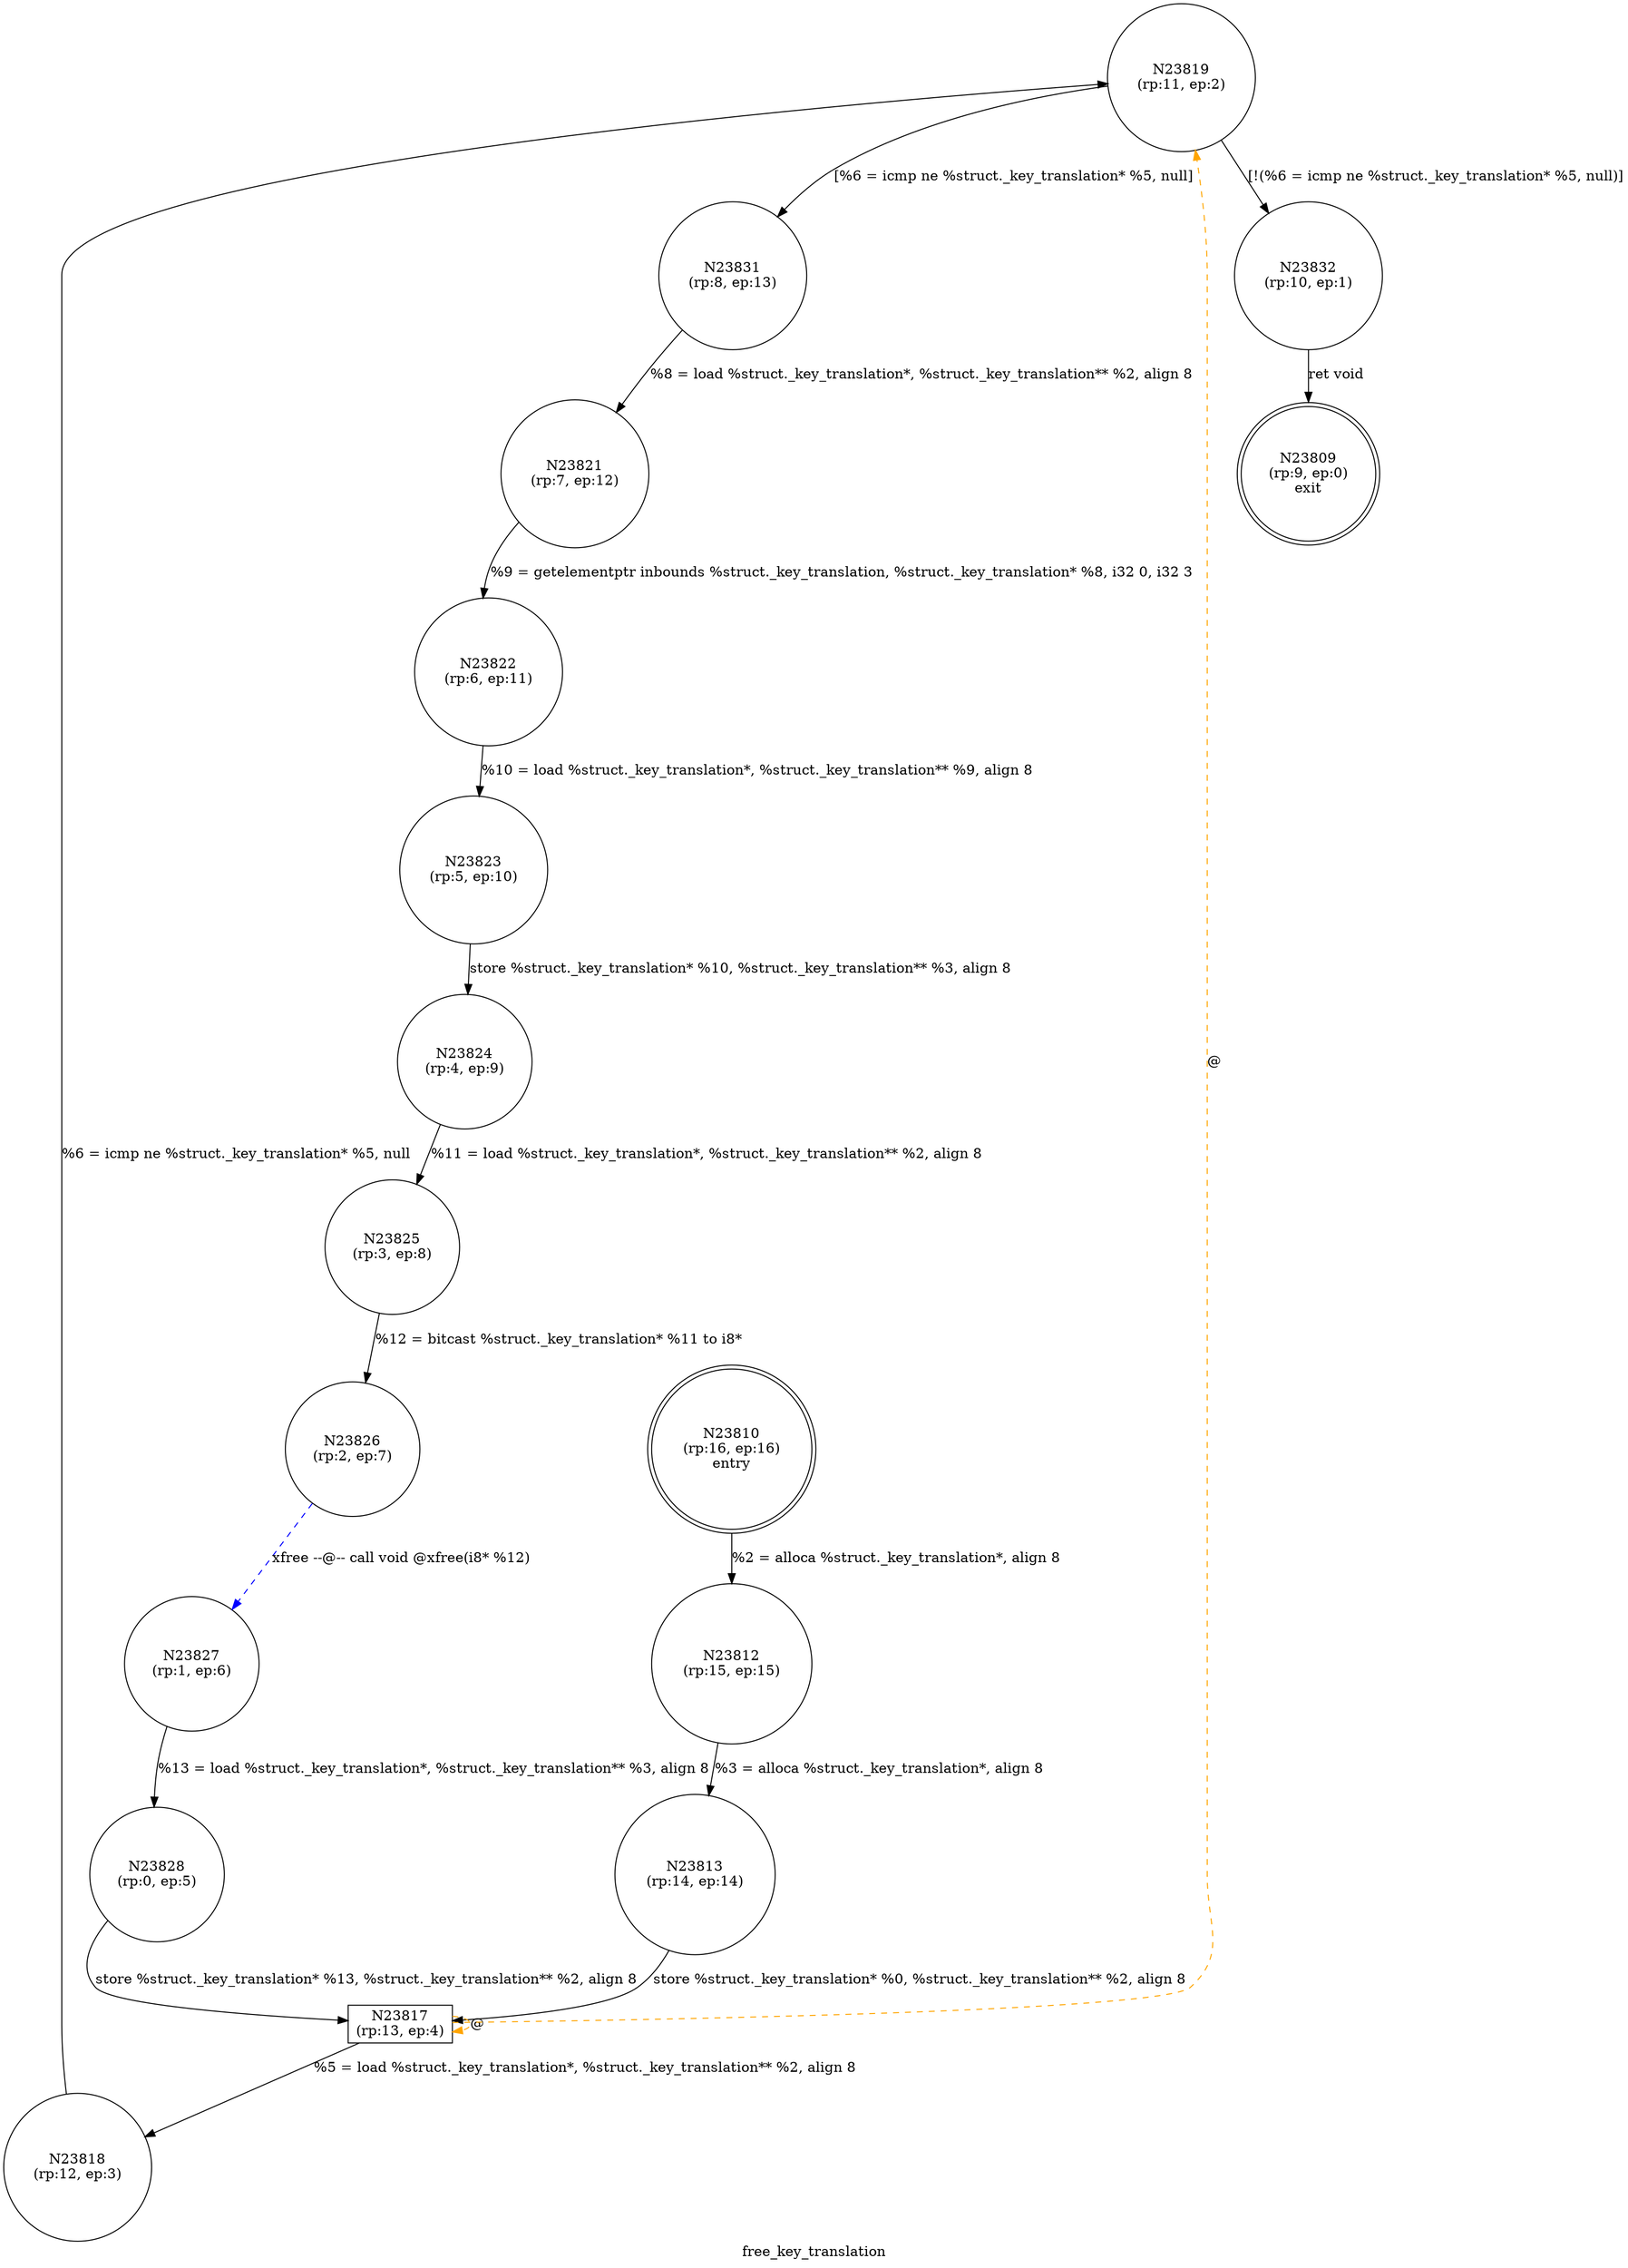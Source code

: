 digraph free_key_translation {
label="free_key_translation"
23809 [label="N23809\n(rp:9, ep:0)\nexit", shape="doublecircle"]
23810 [label="N23810\n(rp:16, ep:16)\nentry", shape="doublecircle"]
23810 -> 23812 [label="%2 = alloca %struct._key_translation*, align 8"]
23812 [label="N23812\n(rp:15, ep:15)", shape="circle"]
23812 -> 23813 [label="%3 = alloca %struct._key_translation*, align 8"]
23813 [label="N23813\n(rp:14, ep:14)", shape="circle"]
23813 -> 23817 [label="store %struct._key_translation* %0, %struct._key_translation** %2, align 8"]
23817 [label="N23817\n(rp:13, ep:4)", shape="box"]
23817 -> 23818 [label="%5 = load %struct._key_translation*, %struct._key_translation** %2, align 8"]
23817 -> 23817 [label="@", style="dashed", color="orange"]
23817 -> 23819 [label="@", style="dashed", color="orange"]
23818 [label="N23818\n(rp:12, ep:3)", shape="circle"]
23818 -> 23819 [label="%6 = icmp ne %struct._key_translation* %5, null"]
23819 [label="N23819\n(rp:11, ep:2)", shape="circle"]
23819 -> 23831 [label="[%6 = icmp ne %struct._key_translation* %5, null]"]
23819 -> 23832 [label="[!(%6 = icmp ne %struct._key_translation* %5, null)]"]
23821 [label="N23821\n(rp:7, ep:12)", shape="circle"]
23821 -> 23822 [label="%9 = getelementptr inbounds %struct._key_translation, %struct._key_translation* %8, i32 0, i32 3"]
23822 [label="N23822\n(rp:6, ep:11)", shape="circle"]
23822 -> 23823 [label="%10 = load %struct._key_translation*, %struct._key_translation** %9, align 8"]
23823 [label="N23823\n(rp:5, ep:10)", shape="circle"]
23823 -> 23824 [label="store %struct._key_translation* %10, %struct._key_translation** %3, align 8"]
23824 [label="N23824\n(rp:4, ep:9)", shape="circle"]
23824 -> 23825 [label="%11 = load %struct._key_translation*, %struct._key_translation** %2, align 8"]
23825 [label="N23825\n(rp:3, ep:8)", shape="circle"]
23825 -> 23826 [label="%12 = bitcast %struct._key_translation* %11 to i8*"]
23826 [label="N23826\n(rp:2, ep:7)", shape="circle"]
23826 -> 23827 [label="xfree --@-- call void @xfree(i8* %12)", style="dashed", color="blue"]
23827 [label="N23827\n(rp:1, ep:6)", shape="circle"]
23827 -> 23828 [label="%13 = load %struct._key_translation*, %struct._key_translation** %3, align 8"]
23828 [label="N23828\n(rp:0, ep:5)", shape="circle"]
23828 -> 23817 [label="store %struct._key_translation* %13, %struct._key_translation** %2, align 8"]
23831 [label="N23831\n(rp:8, ep:13)", shape="circle"]
23831 -> 23821 [label="%8 = load %struct._key_translation*, %struct._key_translation** %2, align 8"]
23832 [label="N23832\n(rp:10, ep:1)", shape="circle"]
23832 -> 23809 [label="ret void"]
}
